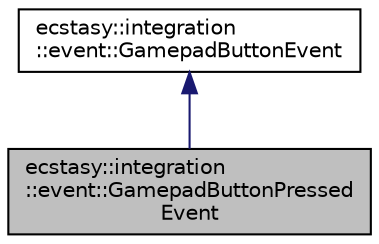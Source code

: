 digraph "ecstasy::integration::event::GamepadButtonPressedEvent"
{
 // LATEX_PDF_SIZE
  edge [fontname="Helvetica",fontsize="10",labelfontname="Helvetica",labelfontsize="10"];
  node [fontname="Helvetica",fontsize="10",shape=record];
  Node1 [label="ecstasy::integration\l::event::GamepadButtonPressed\lEvent",height=0.2,width=0.4,color="black", fillcolor="grey75", style="filled", fontcolor="black",tooltip="Event describing a gamepad button pressed."];
  Node2 -> Node1 [dir="back",color="midnightblue",fontsize="10",style="solid",fontname="Helvetica"];
  Node2 [label="ecstasy::integration\l::event::GamepadButtonEvent",height=0.2,width=0.4,color="black", fillcolor="white", style="filled",URL="$structecstasy_1_1integration_1_1event_1_1_gamepad_button_event.html",tooltip="Event describing a gamepad button pressed or released."];
}
